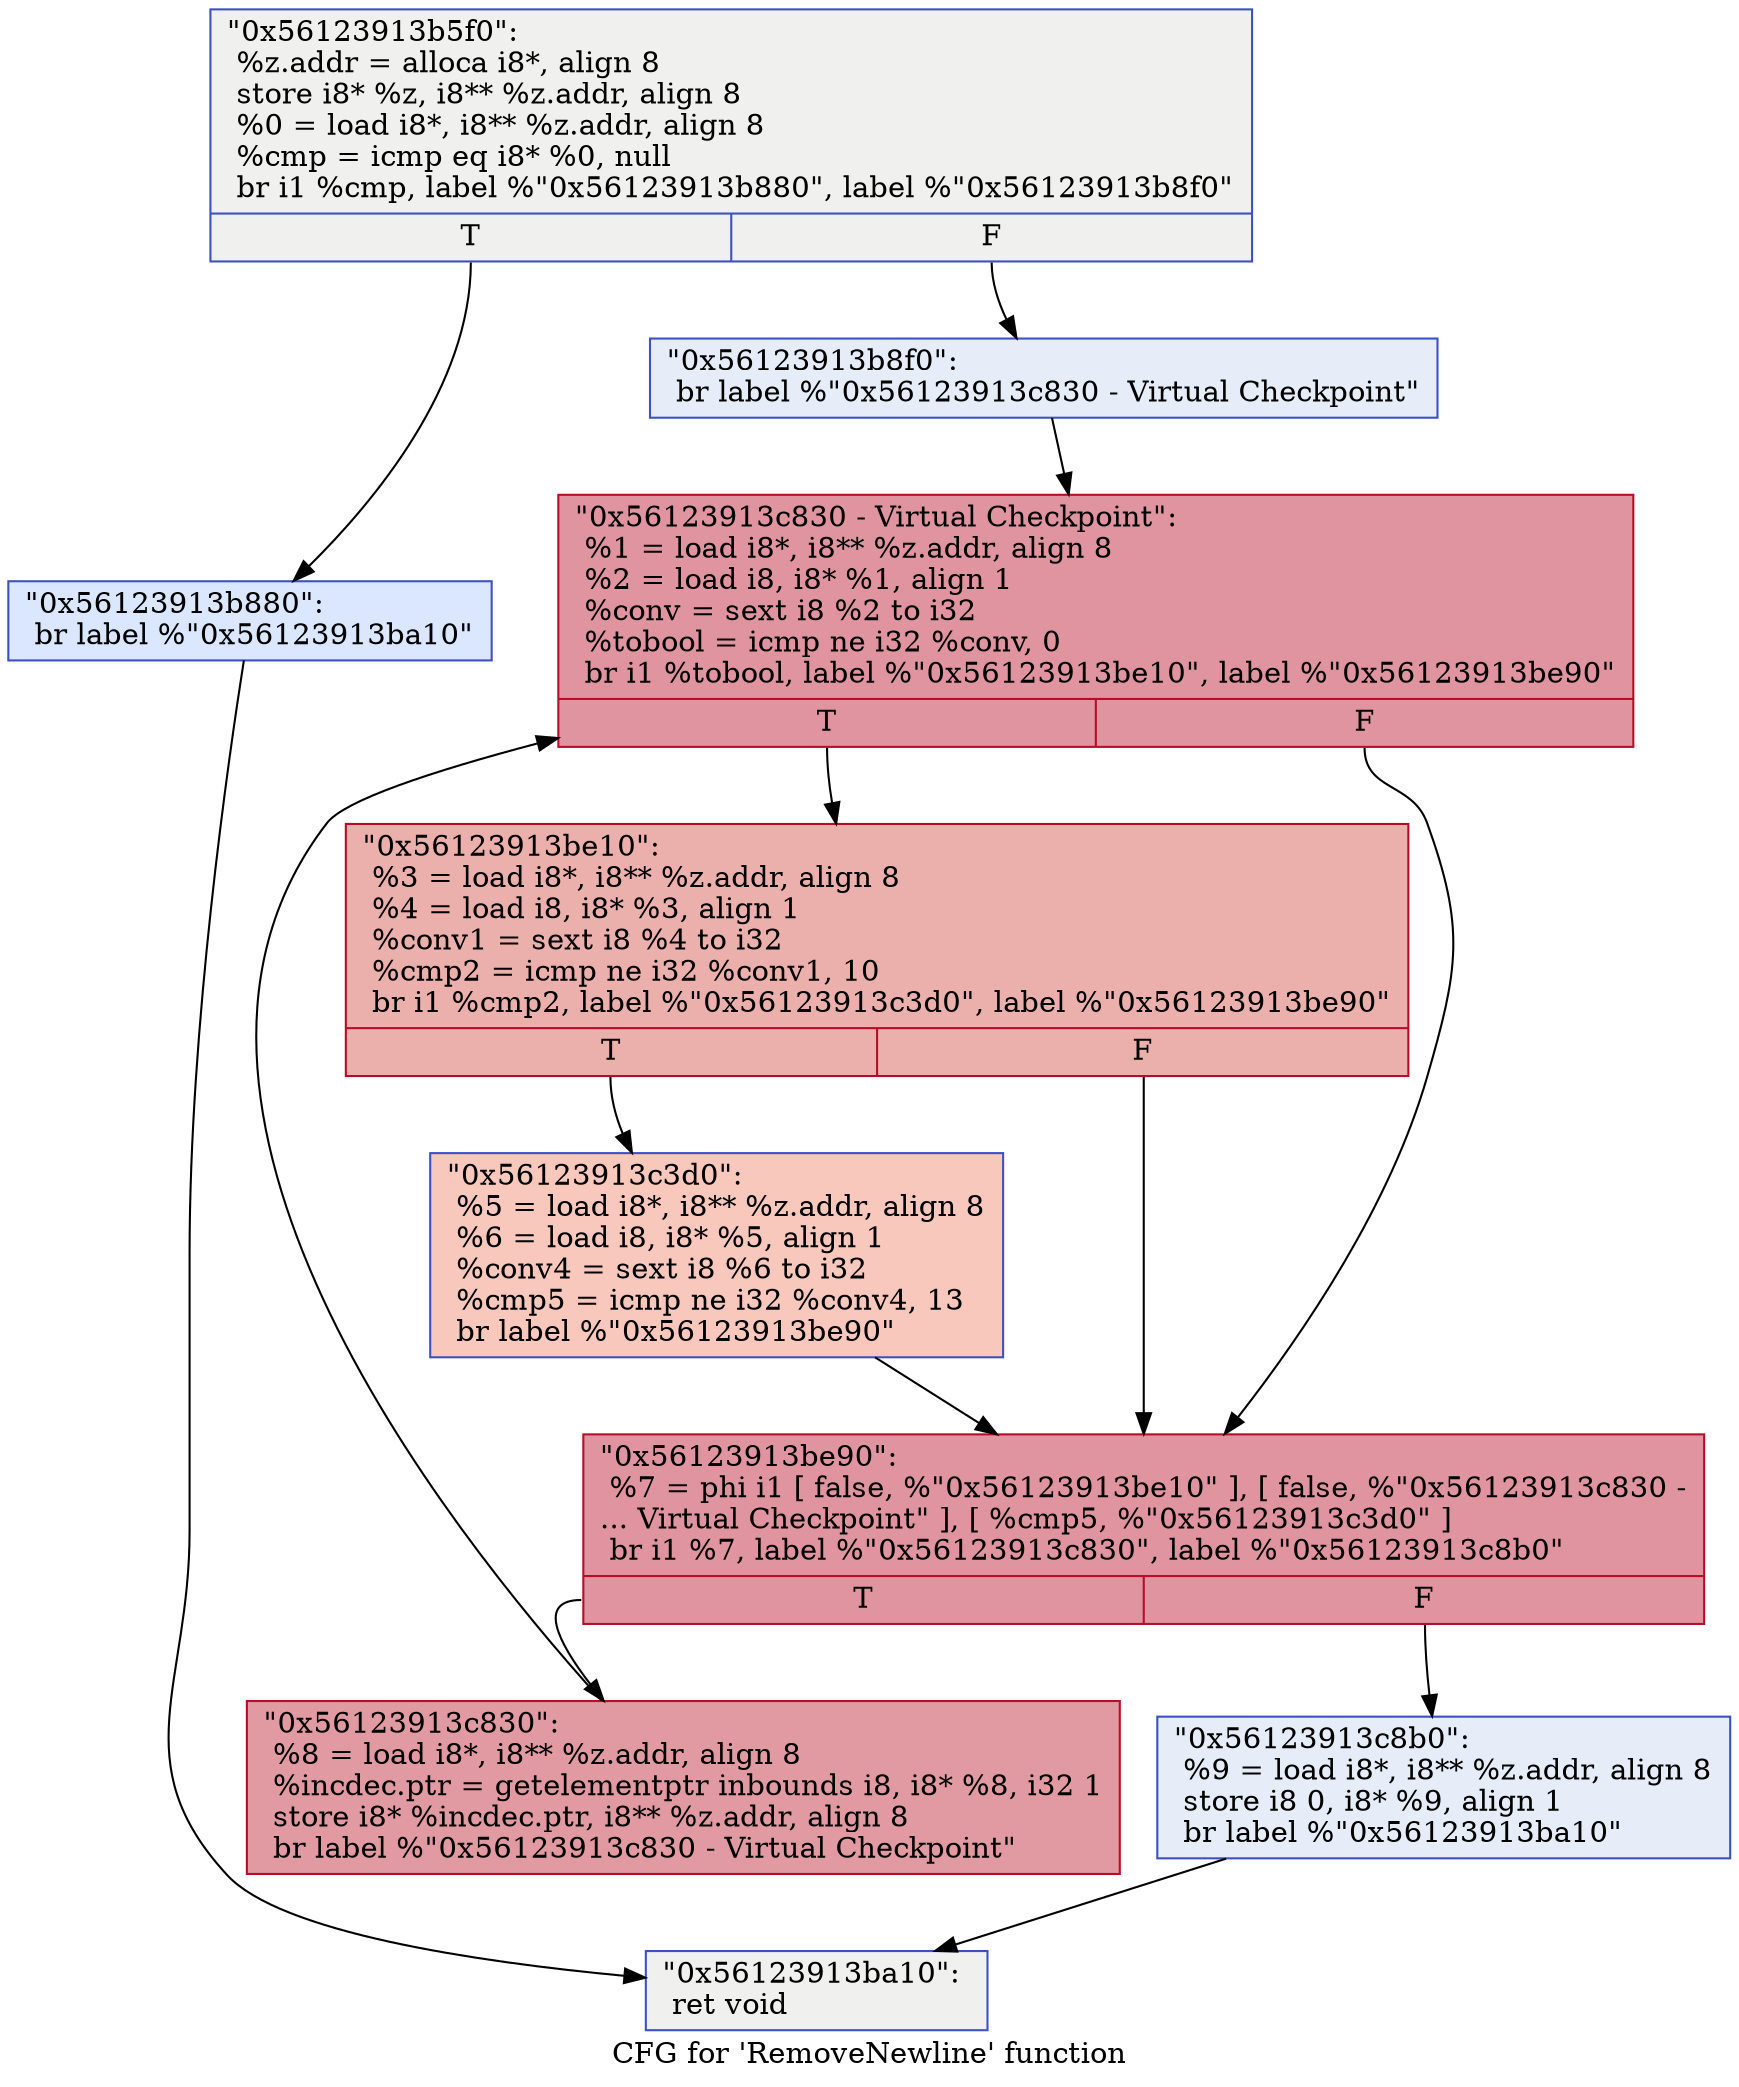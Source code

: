digraph "CFG for 'RemoveNewline' function" {
	label="CFG for 'RemoveNewline' function";

	Node0x56123913b5f0 [shape=record,color="#3d50c3ff", style=filled, fillcolor="#dedcdb70",label="{\"0x56123913b5f0\":\l  %z.addr = alloca i8*, align 8\l  store i8* %z, i8** %z.addr, align 8\l  %0 = load i8*, i8** %z.addr, align 8\l  %cmp = icmp eq i8* %0, null\l  br i1 %cmp, label %\"0x56123913b880\", label %\"0x56123913b8f0\"\l|{<s0>T|<s1>F}}"];
	Node0x56123913b5f0:s0 -> Node0x56123913b880;
	Node0x56123913b5f0:s1 -> Node0x56123913b8f0;
	Node0x56123913b880 [shape=record,color="#3d50c3ff", style=filled, fillcolor="#aec9fc70",label="{\"0x56123913b880\":                                 \l  br label %\"0x56123913ba10\"\l}"];
	Node0x56123913b880 -> Node0x56123913ba10;
	Node0x56123913b8f0 [shape=record,color="#3d50c3ff", style=filled, fillcolor="#c7d7f070",label="{\"0x56123913b8f0\":                                 \l  br label %\"0x56123913c830 - Virtual Checkpoint\"\l}"];
	Node0x56123913b8f0 -> Node0x56123913baf0;
	Node0x56123913baf0 [shape=record,color="#b70d28ff", style=filled, fillcolor="#b70d2870",label="{\"0x56123913c830 - Virtual Checkpoint\":            \l  %1 = load i8*, i8** %z.addr, align 8\l  %2 = load i8, i8* %1, align 1\l  %conv = sext i8 %2 to i32\l  %tobool = icmp ne i32 %conv, 0\l  br i1 %tobool, label %\"0x56123913be10\", label %\"0x56123913be90\"\l|{<s0>T|<s1>F}}"];
	Node0x56123913baf0:s0 -> Node0x56123913be10;
	Node0x56123913baf0:s1 -> Node0x56123913be90;
	Node0x56123913be10 [shape=record,color="#b70d28ff", style=filled, fillcolor="#d24b4070",label="{\"0x56123913be10\":                                 \l  %3 = load i8*, i8** %z.addr, align 8\l  %4 = load i8, i8* %3, align 1\l  %conv1 = sext i8 %4 to i32\l  %cmp2 = icmp ne i32 %conv1, 10\l  br i1 %cmp2, label %\"0x56123913c3d0\", label %\"0x56123913be90\"\l|{<s0>T|<s1>F}}"];
	Node0x56123913be10:s0 -> Node0x56123913c3d0;
	Node0x56123913be10:s1 -> Node0x56123913be90;
	Node0x56123913c3d0 [shape=record,color="#3d50c3ff", style=filled, fillcolor="#ed836670",label="{\"0x56123913c3d0\":                                 \l  %5 = load i8*, i8** %z.addr, align 8\l  %6 = load i8, i8* %5, align 1\l  %conv4 = sext i8 %6 to i32\l  %cmp5 = icmp ne i32 %conv4, 13\l  br label %\"0x56123913be90\"\l}"];
	Node0x56123913c3d0 -> Node0x56123913be90;
	Node0x56123913be90 [shape=record,color="#b70d28ff", style=filled, fillcolor="#b70d2870",label="{\"0x56123913be90\":                                 \l  %7 = phi i1 [ false, %\"0x56123913be10\" ], [ false, %\"0x56123913c830 -\l... Virtual Checkpoint\" ], [ %cmp5, %\"0x56123913c3d0\" ]\l  br i1 %7, label %\"0x56123913c830\", label %\"0x56123913c8b0\"\l|{<s0>T|<s1>F}}"];
	Node0x56123913be90:s0 -> Node0x56123913c830;
	Node0x56123913be90:s1 -> Node0x56123913c8b0;
	Node0x56123913c830 [shape=record,color="#b70d28ff", style=filled, fillcolor="#bb1b2c70",label="{\"0x56123913c830\":                                 \l  %8 = load i8*, i8** %z.addr, align 8\l  %incdec.ptr = getelementptr inbounds i8, i8* %8, i32 1\l  store i8* %incdec.ptr, i8** %z.addr, align 8\l  br label %\"0x56123913c830 - Virtual Checkpoint\"\l}"];
	Node0x56123913c830 -> Node0x56123913baf0;
	Node0x56123913c8b0 [shape=record,color="#3d50c3ff", style=filled, fillcolor="#c7d7f070",label="{\"0x56123913c8b0\":                                 \l  %9 = load i8*, i8** %z.addr, align 8\l  store i8 0, i8* %9, align 1\l  br label %\"0x56123913ba10\"\l}"];
	Node0x56123913c8b0 -> Node0x56123913ba10;
	Node0x56123913ba10 [shape=record,color="#3d50c3ff", style=filled, fillcolor="#dedcdb70",label="{\"0x56123913ba10\":                                 \l  ret void\l}"];
}
